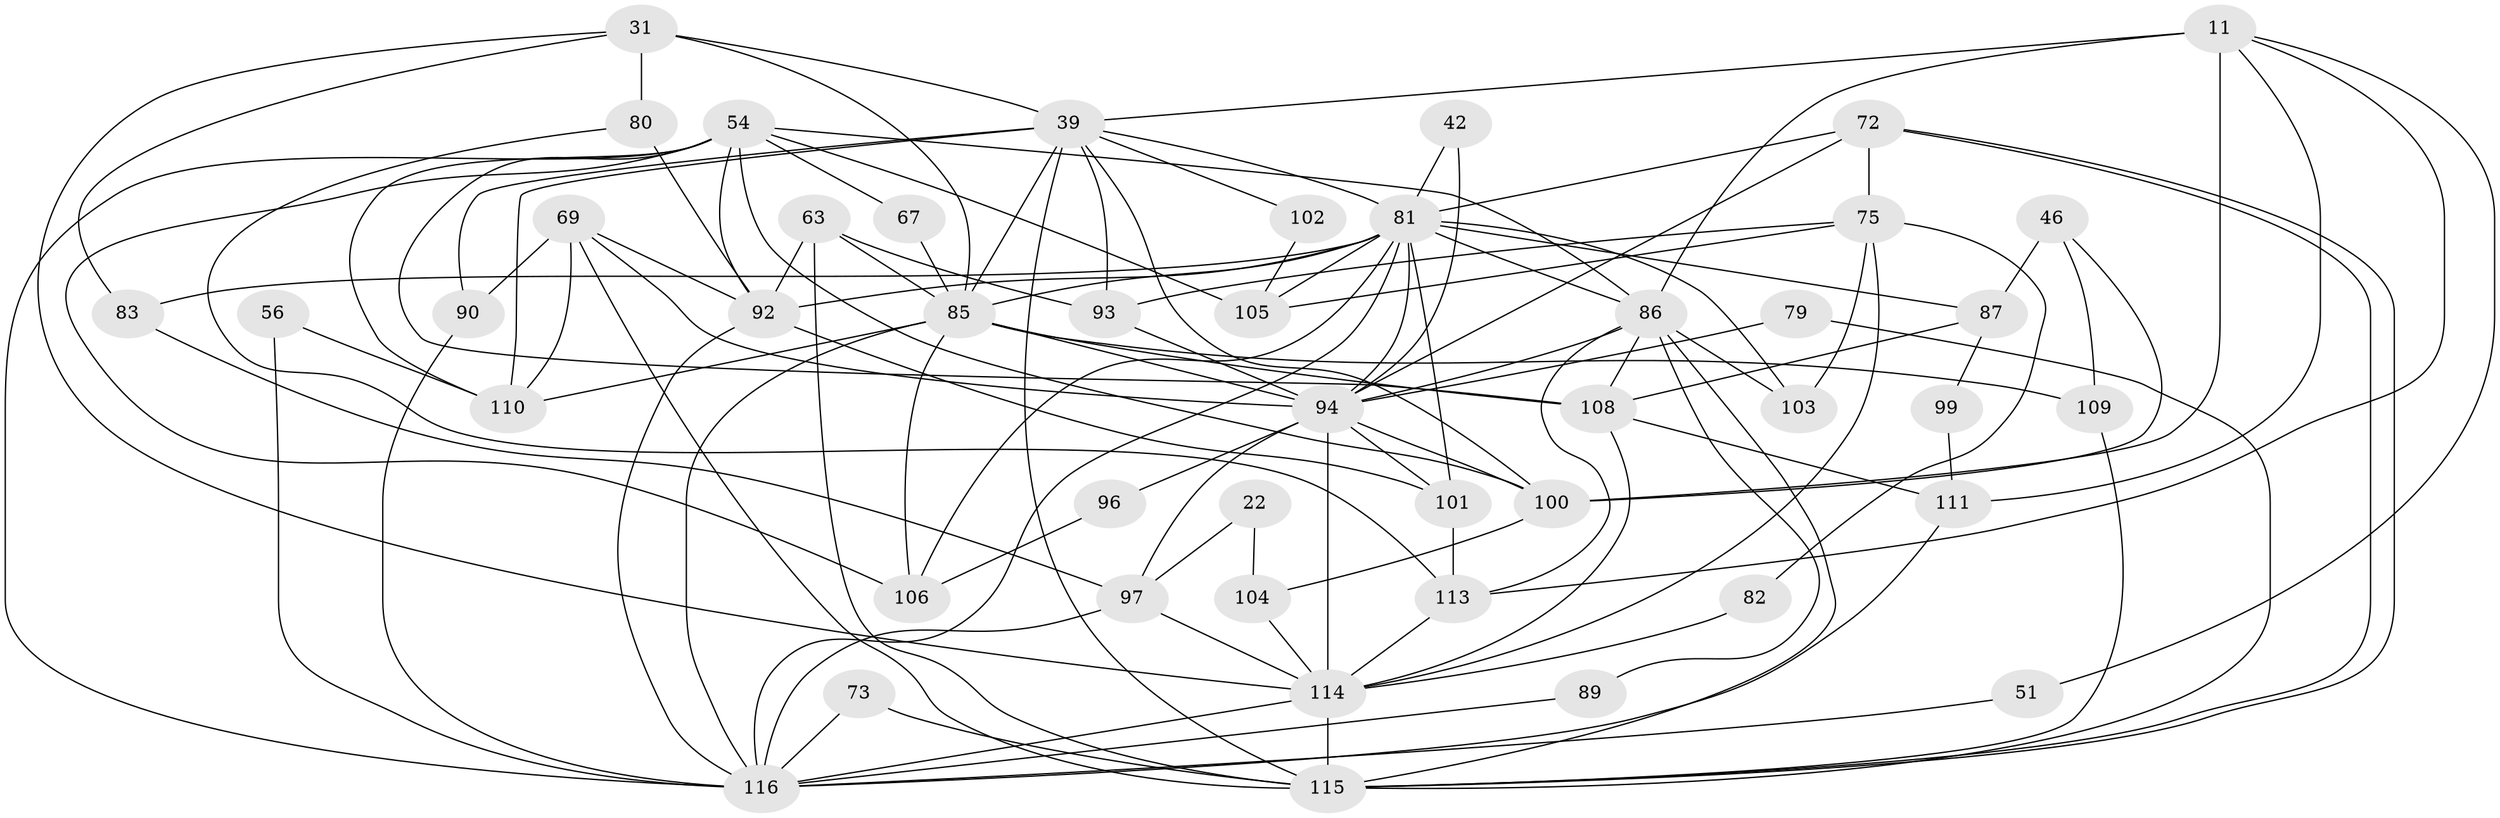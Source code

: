 // original degree distribution, {4: 0.22413793103448276, 5: 0.1724137931034483, 6: 0.10344827586206896, 3: 0.25, 2: 0.1810344827586207, 8: 0.02586206896551724, 7: 0.04310344827586207}
// Generated by graph-tools (version 1.1) at 2025/53/03/04/25 21:53:52]
// undirected, 46 vertices, 116 edges
graph export_dot {
graph [start="1"]
  node [color=gray90,style=filled];
  11;
  22;
  31 [super="+27"];
  39 [super="+12"];
  42;
  46;
  51;
  54 [super="+49"];
  56;
  63 [super="+24"];
  67;
  69 [super="+53"];
  72;
  73;
  75 [super="+37+55"];
  79;
  80 [super="+43"];
  81 [super="+3+76+77"];
  82 [super="+59"];
  83;
  85 [super="+15+23+41+57"];
  86 [super="+8+2+68"];
  87 [super="+74"];
  89;
  90;
  92 [super="+62"];
  93;
  94 [super="+88+70"];
  96;
  97 [super="+95"];
  99;
  100 [super="+50+36"];
  101 [super="+21"];
  102;
  103;
  104;
  105 [super="+78"];
  106 [super="+14"];
  108 [super="+98"];
  109 [super="+48"];
  110 [super="+65"];
  111;
  113 [super="+61"];
  114 [super="+28+25+84+71"];
  115 [super="+112"];
  116 [super="+45+107+91"];
  11 -- 100 [weight=2];
  11 -- 51;
  11 -- 111;
  11 -- 113;
  11 -- 39;
  11 -- 86;
  22 -- 104;
  22 -- 97;
  31 -- 83;
  31 -- 80 [weight=2];
  31 -- 39 [weight=2];
  31 -- 114;
  31 -- 85;
  39 -- 93;
  39 -- 90 [weight=2];
  39 -- 102;
  39 -- 115;
  39 -- 85;
  39 -- 100;
  39 -- 110;
  39 -- 81;
  42 -- 94;
  42 -- 81;
  46 -- 87 [weight=2];
  46 -- 109;
  46 -- 100;
  51 -- 116;
  54 -- 100 [weight=2];
  54 -- 67;
  54 -- 106 [weight=2];
  54 -- 110;
  54 -- 86 [weight=2];
  54 -- 105;
  54 -- 116;
  54 -- 108;
  54 -- 92;
  56 -- 110;
  56 -- 116;
  63 -- 85;
  63 -- 115;
  63 -- 92;
  63 -- 93;
  67 -- 85;
  69 -- 115;
  69 -- 90;
  69 -- 92;
  69 -- 94;
  69 -- 110;
  72 -- 115;
  72 -- 115;
  72 -- 94;
  72 -- 75;
  72 -- 81;
  73 -- 115;
  73 -- 116;
  75 -- 93;
  75 -- 82;
  75 -- 105;
  75 -- 114;
  75 -- 103;
  79 -- 115;
  79 -- 94;
  80 -- 113;
  80 -- 92;
  81 -- 101;
  81 -- 85 [weight=2];
  81 -- 105 [weight=5];
  81 -- 94;
  81 -- 87;
  81 -- 103;
  81 -- 83;
  81 -- 86;
  81 -- 116;
  81 -- 106 [weight=2];
  81 -- 92 [weight=3];
  82 -- 114 [weight=2];
  83 -- 97;
  85 -- 116 [weight=4];
  85 -- 94 [weight=3];
  85 -- 110;
  85 -- 106;
  85 -- 109;
  85 -- 108 [weight=2];
  86 -- 103 [weight=2];
  86 -- 94 [weight=3];
  86 -- 115;
  86 -- 113;
  86 -- 89;
  86 -- 108;
  87 -- 99;
  87 -- 108;
  89 -- 116;
  90 -- 116;
  92 -- 116 [weight=2];
  92 -- 101 [weight=2];
  93 -- 94 [weight=2];
  94 -- 114 [weight=3];
  94 -- 96;
  94 -- 97 [weight=2];
  94 -- 100 [weight=2];
  94 -- 101 [weight=2];
  96 -- 106;
  97 -- 116 [weight=4];
  97 -- 114 [weight=2];
  99 -- 111;
  100 -- 104;
  101 -- 113 [weight=2];
  102 -- 105;
  104 -- 114 [weight=2];
  108 -- 114 [weight=2];
  108 -- 111;
  109 -- 115;
  111 -- 116;
  113 -- 114;
  114 -- 115 [weight=2];
  114 -- 116 [weight=2];
}
